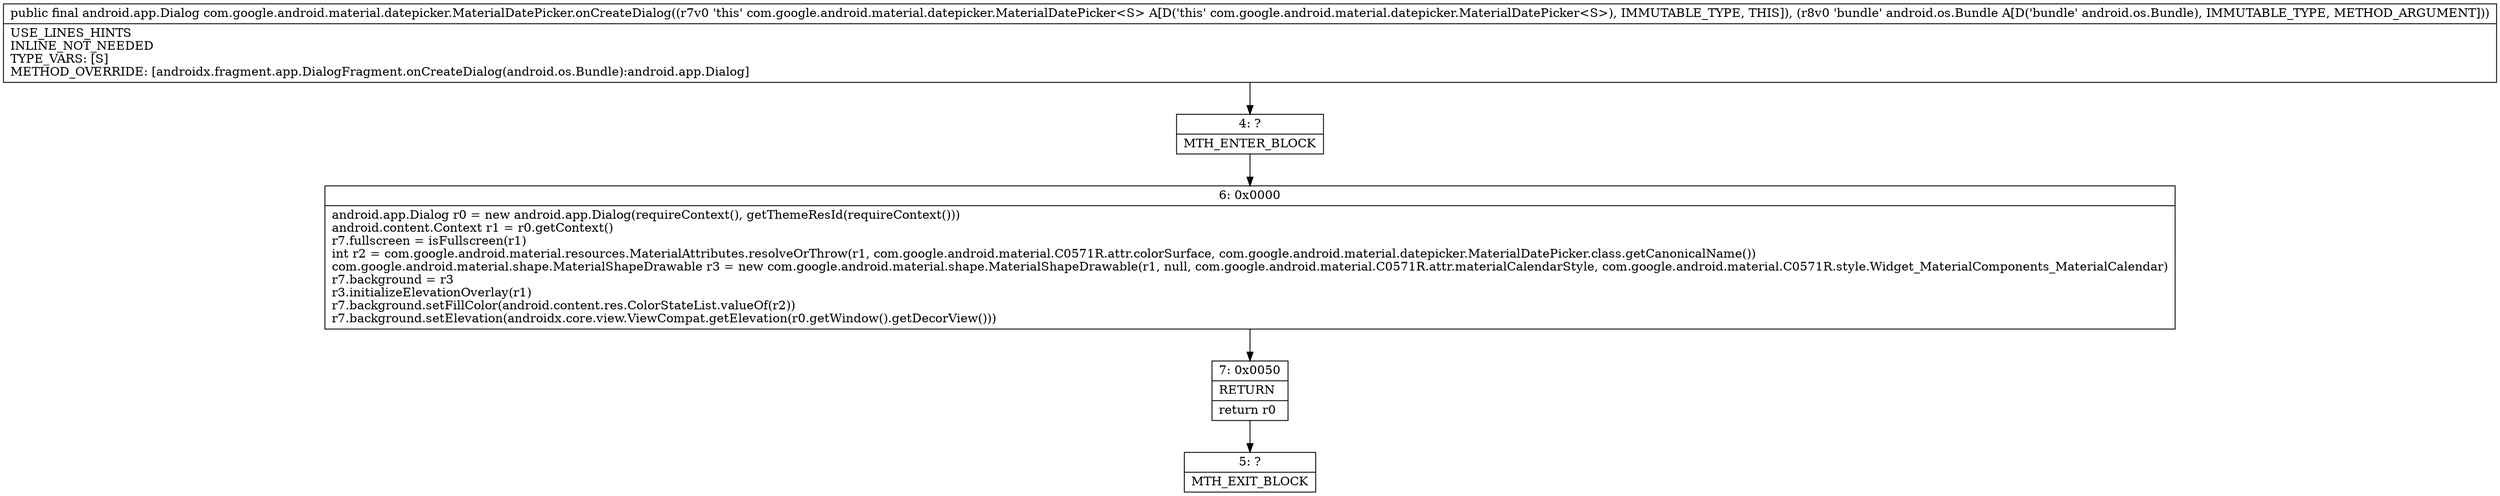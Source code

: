 digraph "CFG forcom.google.android.material.datepicker.MaterialDatePicker.onCreateDialog(Landroid\/os\/Bundle;)Landroid\/app\/Dialog;" {
Node_4 [shape=record,label="{4\:\ ?|MTH_ENTER_BLOCK\l}"];
Node_6 [shape=record,label="{6\:\ 0x0000|android.app.Dialog r0 = new android.app.Dialog(requireContext(), getThemeResId(requireContext()))\landroid.content.Context r1 = r0.getContext()\lr7.fullscreen = isFullscreen(r1)\lint r2 = com.google.android.material.resources.MaterialAttributes.resolveOrThrow(r1, com.google.android.material.C0571R.attr.colorSurface, com.google.android.material.datepicker.MaterialDatePicker.class.getCanonicalName())\lcom.google.android.material.shape.MaterialShapeDrawable r3 = new com.google.android.material.shape.MaterialShapeDrawable(r1, null, com.google.android.material.C0571R.attr.materialCalendarStyle, com.google.android.material.C0571R.style.Widget_MaterialComponents_MaterialCalendar)\lr7.background = r3\lr3.initializeElevationOverlay(r1)\lr7.background.setFillColor(android.content.res.ColorStateList.valueOf(r2))\lr7.background.setElevation(androidx.core.view.ViewCompat.getElevation(r0.getWindow().getDecorView()))\l}"];
Node_7 [shape=record,label="{7\:\ 0x0050|RETURN\l|return r0\l}"];
Node_5 [shape=record,label="{5\:\ ?|MTH_EXIT_BLOCK\l}"];
MethodNode[shape=record,label="{public final android.app.Dialog com.google.android.material.datepicker.MaterialDatePicker.onCreateDialog((r7v0 'this' com.google.android.material.datepicker.MaterialDatePicker\<S\> A[D('this' com.google.android.material.datepicker.MaterialDatePicker\<S\>), IMMUTABLE_TYPE, THIS]), (r8v0 'bundle' android.os.Bundle A[D('bundle' android.os.Bundle), IMMUTABLE_TYPE, METHOD_ARGUMENT]))  | USE_LINES_HINTS\lINLINE_NOT_NEEDED\lTYPE_VARS: [S]\lMETHOD_OVERRIDE: [androidx.fragment.app.DialogFragment.onCreateDialog(android.os.Bundle):android.app.Dialog]\l}"];
MethodNode -> Node_4;Node_4 -> Node_6;
Node_6 -> Node_7;
Node_7 -> Node_5;
}


